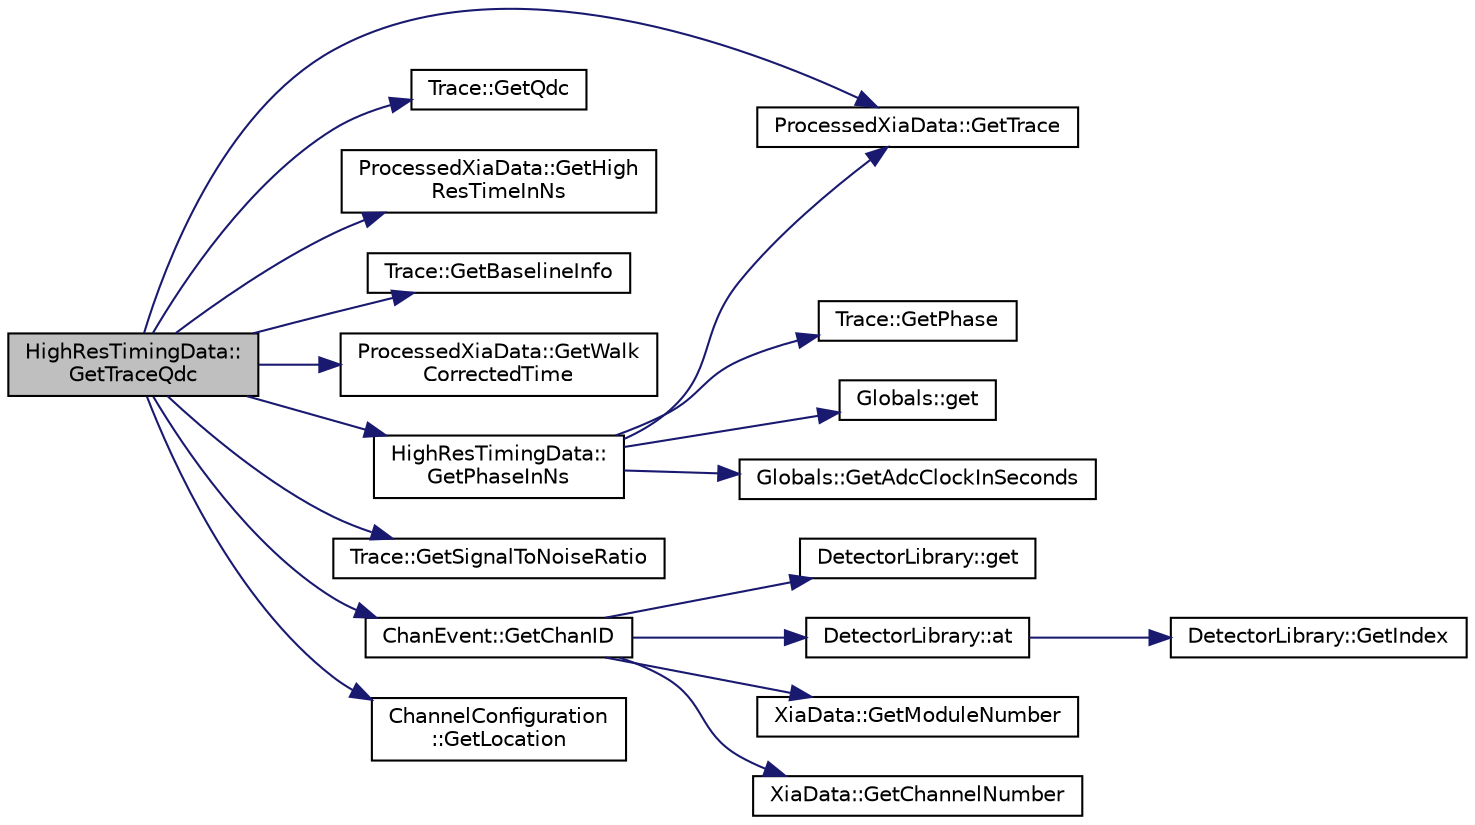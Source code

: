 digraph "HighResTimingData::GetTraceQdc"
{
  edge [fontname="Helvetica",fontsize="10",labelfontname="Helvetica",labelfontsize="10"];
  node [fontname="Helvetica",fontsize="10",shape=record];
  rankdir="LR";
  Node1 [label="HighResTimingData::\lGetTraceQdc",height=0.2,width=0.4,color="black", fillcolor="grey75", style="filled", fontcolor="black"];
  Node1 -> Node2 [color="midnightblue",fontsize="10",style="solid",fontname="Helvetica"];
  Node2 [label="ProcessedXiaData::GetTrace",height=0.2,width=0.4,color="black", fillcolor="white", style="filled",URL="$df/d3c/class_processed_xia_data.html#a2d98ff813786abdb09ebc6bd22dbf48d"];
  Node1 -> Node3 [color="midnightblue",fontsize="10",style="solid",fontname="Helvetica"];
  Node3 [label="Trace::GetQdc",height=0.2,width=0.4,color="black", fillcolor="white", style="filled",URL="$dd/db7/class_trace.html#a825c518af0ec6dcba45253c05b562a62"];
  Node1 -> Node4 [color="midnightblue",fontsize="10",style="solid",fontname="Helvetica"];
  Node4 [label="ProcessedXiaData::GetHigh\lResTimeInNs",height=0.2,width=0.4,color="black", fillcolor="white", style="filled",URL="$df/d3c/class_processed_xia_data.html#a5da8714dc3420a4efd9a199de3f56079"];
  Node1 -> Node5 [color="midnightblue",fontsize="10",style="solid",fontname="Helvetica"];
  Node5 [label="Trace::GetBaselineInfo",height=0.2,width=0.4,color="black", fillcolor="white", style="filled",URL="$dd/db7/class_trace.html#aeee6c9b5e253a8df3dd8fa81fccc104f"];
  Node1 -> Node6 [color="midnightblue",fontsize="10",style="solid",fontname="Helvetica"];
  Node6 [label="ProcessedXiaData::GetWalk\lCorrectedTime",height=0.2,width=0.4,color="black", fillcolor="white", style="filled",URL="$df/d3c/class_processed_xia_data.html#a796159b153b67faaaaf00650d4469ab4"];
  Node1 -> Node7 [color="midnightblue",fontsize="10",style="solid",fontname="Helvetica"];
  Node7 [label="HighResTimingData::\lGetPhaseInNs",height=0.2,width=0.4,color="black", fillcolor="white", style="filled",URL="$d7/d61/class_high_res_timing_data.html#a21273328ec61a432f82cc2af3ec3d0ca"];
  Node7 -> Node2 [color="midnightblue",fontsize="10",style="solid",fontname="Helvetica"];
  Node7 -> Node8 [color="midnightblue",fontsize="10",style="solid",fontname="Helvetica"];
  Node8 [label="Trace::GetPhase",height=0.2,width=0.4,color="black", fillcolor="white", style="filled",URL="$dd/db7/class_trace.html#a4801f8d119d80e64d2fe9269c79e6a9d"];
  Node7 -> Node9 [color="midnightblue",fontsize="10",style="solid",fontname="Helvetica"];
  Node9 [label="Globals::get",height=0.2,width=0.4,color="black", fillcolor="white", style="filled",URL="$d3/daf/class_globals.html#ae66fa0173342202c96b13d71a6522512",tooltip="Instance is created upon first call. "];
  Node7 -> Node10 [color="midnightblue",fontsize="10",style="solid",fontname="Helvetica"];
  Node10 [label="Globals::GetAdcClockInSeconds",height=0.2,width=0.4,color="black", fillcolor="white", style="filled",URL="$d3/daf/class_globals.html#ad7d77193cd312ff5b05f78d90a5e5c1f"];
  Node1 -> Node11 [color="midnightblue",fontsize="10",style="solid",fontname="Helvetica"];
  Node11 [label="Trace::GetSignalToNoiseRatio",height=0.2,width=0.4,color="black", fillcolor="white", style="filled",URL="$dd/db7/class_trace.html#ad53ba22a9635836d321f35b97ef72dfa"];
  Node1 -> Node12 [color="midnightblue",fontsize="10",style="solid",fontname="Helvetica"];
  Node12 [label="ChanEvent::GetChanID",height=0.2,width=0.4,color="black", fillcolor="white", style="filled",URL="$d5/d91/class_chan_event.html#ac92976ab74eb43a72bf6e6e536f59496"];
  Node12 -> Node13 [color="midnightblue",fontsize="10",style="solid",fontname="Helvetica"];
  Node13 [label="DetectorLibrary::get",height=0.2,width=0.4,color="black", fillcolor="white", style="filled",URL="$dc/dbe/class_detector_library.html#a6ab3ff825daa8b607865086741bc9b2c"];
  Node12 -> Node14 [color="midnightblue",fontsize="10",style="solid",fontname="Helvetica"];
  Node14 [label="DetectorLibrary::at",height=0.2,width=0.4,color="black", fillcolor="white", style="filled",URL="$dc/dbe/class_detector_library.html#a7dc03a85fdd914647e3b4405524d8f02"];
  Node14 -> Node15 [color="midnightblue",fontsize="10",style="solid",fontname="Helvetica"];
  Node15 [label="DetectorLibrary::GetIndex",height=0.2,width=0.4,color="black", fillcolor="white", style="filled",URL="$dc/dbe/class_detector_library.html#a90877646fc3c5c845baa0ff3643335d4"];
  Node12 -> Node16 [color="midnightblue",fontsize="10",style="solid",fontname="Helvetica"];
  Node16 [label="XiaData::GetModuleNumber",height=0.2,width=0.4,color="black", fillcolor="white", style="filled",URL="$d2/ddd/class_xia_data.html#afcf7210c72022a696a926259d1c5ff84"];
  Node12 -> Node17 [color="midnightblue",fontsize="10",style="solid",fontname="Helvetica"];
  Node17 [label="XiaData::GetChannelNumber",height=0.2,width=0.4,color="black", fillcolor="white", style="filled",URL="$d2/ddd/class_xia_data.html#a34bf9ef6f8f1dee918da2be675e7767a"];
  Node1 -> Node18 [color="midnightblue",fontsize="10",style="solid",fontname="Helvetica"];
  Node18 [label="ChannelConfiguration\l::GetLocation",height=0.2,width=0.4,color="black", fillcolor="white", style="filled",URL="$d6/d20/class_channel_configuration.html#a63b0841b2af27b4d019b5f68097a5eef"];
}
